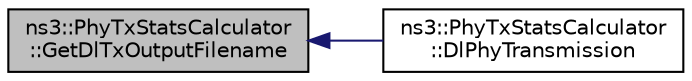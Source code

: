 digraph "ns3::PhyTxStatsCalculator::GetDlTxOutputFilename"
{
  edge [fontname="Helvetica",fontsize="10",labelfontname="Helvetica",labelfontsize="10"];
  node [fontname="Helvetica",fontsize="10",shape=record];
  rankdir="LR";
  Node1 [label="ns3::PhyTxStatsCalculator\l::GetDlTxOutputFilename",height=0.2,width=0.4,color="black", fillcolor="grey75", style="filled", fontcolor="black"];
  Node1 -> Node2 [dir="back",color="midnightblue",fontsize="10",style="solid"];
  Node2 [label="ns3::PhyTxStatsCalculator\l::DlPhyTransmission",height=0.2,width=0.4,color="black", fillcolor="white", style="filled",URL="$d7/d44/classns3_1_1PhyTxStatsCalculator.html#a8790d9b7bd878ba60471f56e0c892471"];
}
